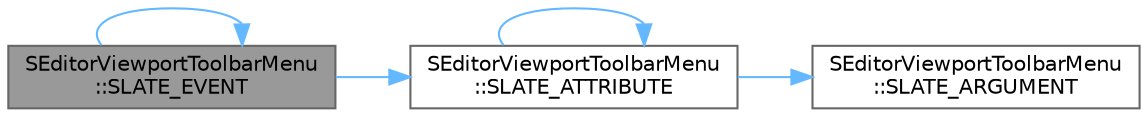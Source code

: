 digraph "SEditorViewportToolbarMenu::SLATE_EVENT"
{
 // INTERACTIVE_SVG=YES
 // LATEX_PDF_SIZE
  bgcolor="transparent";
  edge [fontname=Helvetica,fontsize=10,labelfontname=Helvetica,labelfontsize=10];
  node [fontname=Helvetica,fontsize=10,shape=box,height=0.2,width=0.4];
  rankdir="LR";
  Node1 [id="Node000001",label="SEditorViewportToolbarMenu\l::SLATE_EVENT",height=0.2,width=0.4,color="gray40", fillcolor="grey60", style="filled", fontcolor="black",tooltip="Content to show in the menu."];
  Node1 -> Node2 [id="edge1_Node000001_Node000002",color="steelblue1",style="solid",tooltip=" "];
  Node2 [id="Node000002",label="SEditorViewportToolbarMenu\l::SLATE_ATTRIBUTE",height=0.2,width=0.4,color="grey40", fillcolor="white", style="filled",URL="$d4/dae/classSEditorViewportToolbarMenu.html#ad045a4ef73e20dcdacb17bdf22340acb",tooltip="Optional icon to display next to the label."];
  Node2 -> Node3 [id="edge2_Node000002_Node000003",color="steelblue1",style="solid",tooltip=" "];
  Node3 [id="Node000003",label="SEditorViewportToolbarMenu\l::SLATE_ARGUMENT",height=0.2,width=0.4,color="grey40", fillcolor="white", style="filled",URL="$d4/dae/classSEditorViewportToolbarMenu.html#a272206db0aca2016acd99459c63b7a89",tooltip="We need to know about the toolbar we are in."];
  Node2 -> Node2 [id="edge3_Node000002_Node000002",color="steelblue1",style="solid",tooltip=" "];
  Node1 -> Node1 [id="edge4_Node000001_Node000001",color="steelblue1",style="solid",tooltip=" "];
}
